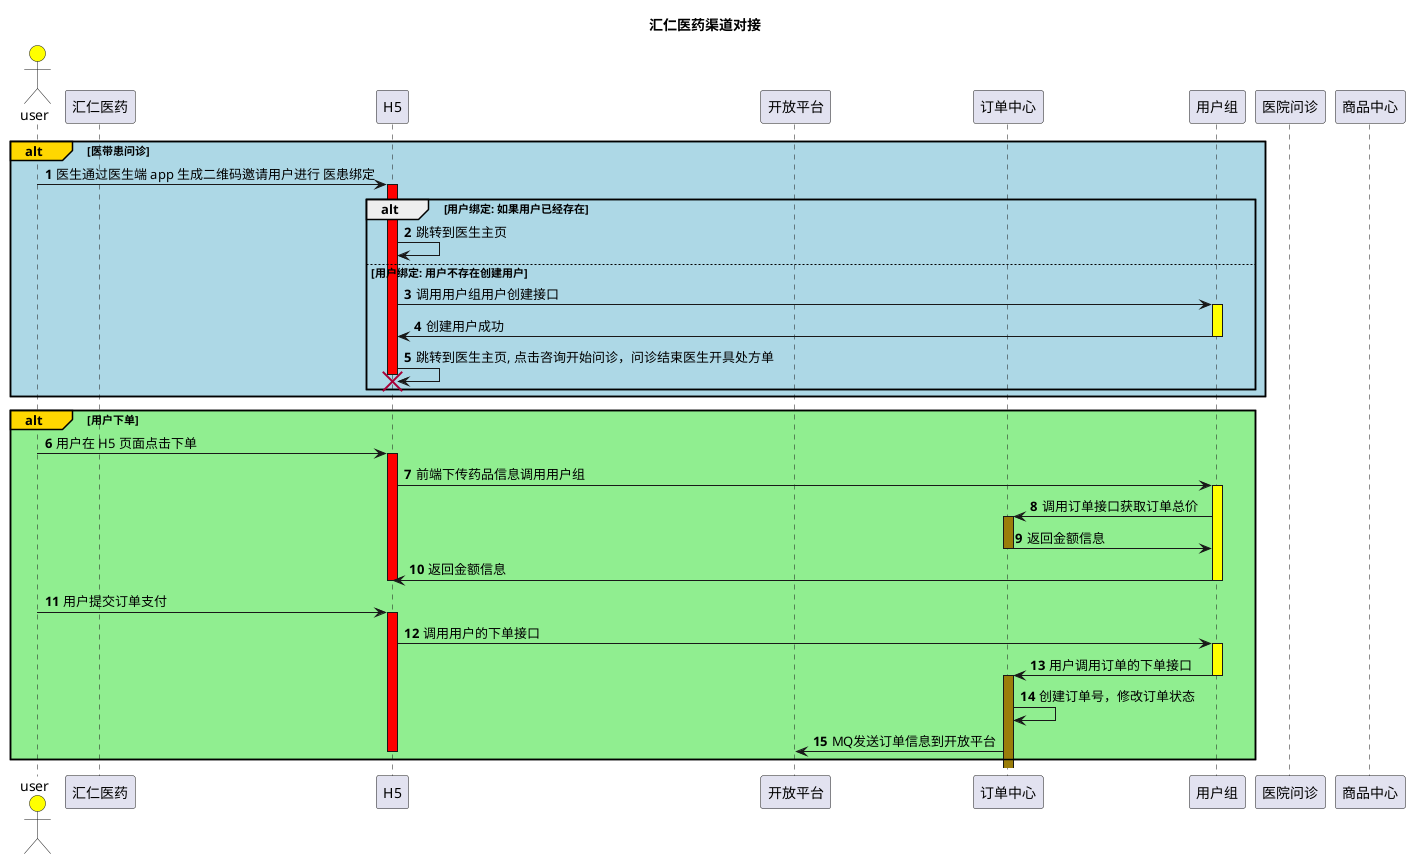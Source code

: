 @startuml

title 汇仁医药渠道对接
autonumber
actor user #Yellow
participant "汇仁医药" as  huiren
participant "H5" as H5
participant "开放平台" as openApi
participant "订单中心" as orderCenter
participant "用户组" as userCenter
participant "医院问诊" as inquiry
participant "商品中心" as productCent

alt#Gold #LightBlue 医带患问诊
user -> H5 : 医生通过医生端 app 生成二维码邀请用户进行 医患绑定
activate H5 #red
    alt  用户绑定: 如果用户已经存在
        H5 -> H5 : 跳转到医生主页
    else 用户绑定: 用户不存在创建用户
        H5 -> userCenter : 调用用户组用户创建接口
        activate userCenter #yellow
            userCenter -> H5 : 创建用户成功
        deactivate userCenter
        H5 -> H5 : 跳转到医生主页, 点击咨询开始问诊，问诊结束医生开具处方单
    destroy H5
    end
end

alt#Gold #LightGreen 用户下单
user -> H5 : 用户在 H5 页面点击下单
activate H5 #red
    H5 -> userCenter : 前端下传药品信息调用用户组
    activate userCenter #yellow
        userCenter -> orderCenter : 调用订单接口获取订单总价
        activate orderCenter #9A7D0A
            orderCenter -> userCenter : 返回金额信息
        deactivate orderCenter
        userCenter -> H5 : 返回金额信息
    deactivate userCenter
deactivate H5
user -> H5 : 用户提交订单支付
activate H5 #red
    H5 -> userCenter : 调用用户的下单接口
    activate userCenter #yellow
        userCenter -> orderCenter : 用户调用订单的下单接口
    deactivate userCenter
    activate orderCenter #9A7D0A
        orderCenter -> orderCenter : 创建订单号，修改订单状态
        orderCenter -> openApi : MQ发送订单信息到开放平台
deactivate H5
end

@enduml